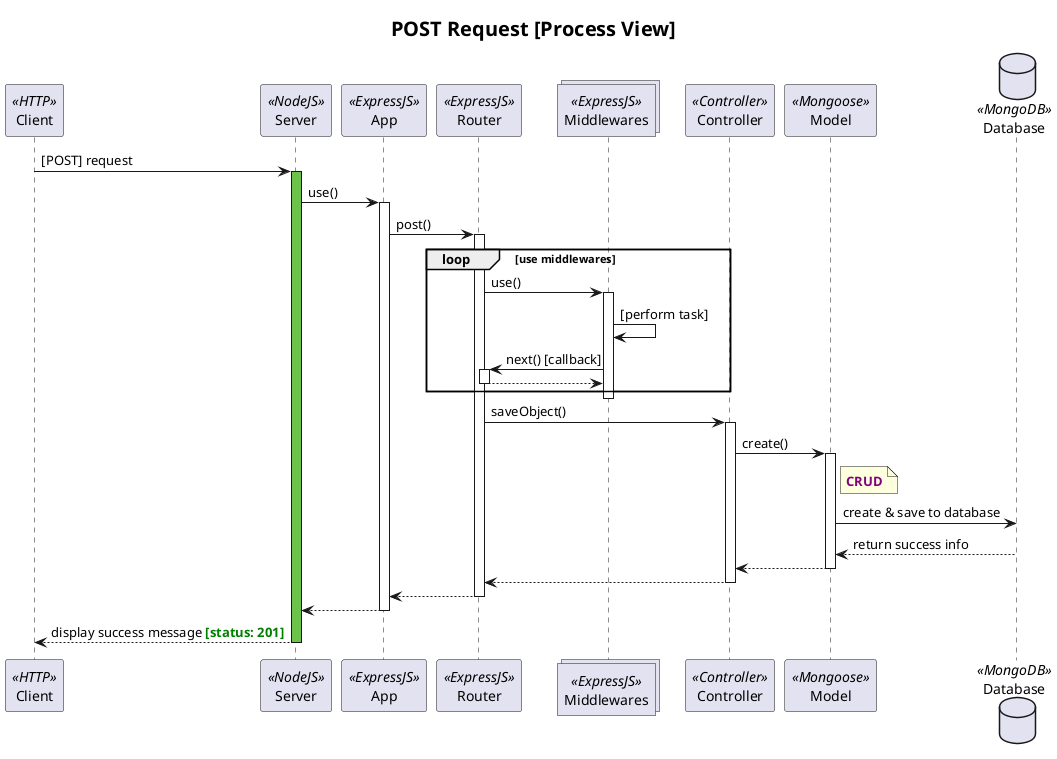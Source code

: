 @startuml

title: <size:20> POST Request [Process View]</size>

' Lifelines
participant Client as cl <<HTTP>>
participant Server as node <<NodeJS>>
participant App as app <<ExpressJS>>
participant Router as r <<ExpressJS>>
collections Middlewares as mds <<ExpressJS>>
participant Controller as c <<Controller>>
participant Model as m <<Mongoose>>
database Database as db <<MongoDB>>


' Sequence
cl -> node : [POST] request
activate node #6cc24a

node -> app : use()
    activate app
    app -> r : post()
        activate r
            loop use middlewares
            r -> mds : use()
            activate mds
                mds -> mds : [perform task]
                mds -> r : next() [callback]
                activate r
                r --> mds
                deactivate r
            end
            deactivate mds
            r -> c : saveObject()
            activate c
                c -> m : create()
                activate m
                    note right of m
                     **<color purple>CRUD</color>**
                    end note
                    m -> db : create & save to database
                    db --> m : return success info
                    m --> c
                deactivate m
                c --> r
            deactivate c
            r --> app
        deactivate r
        app --> node
    deactivate app
    node --> cl : display success message <font color=green><b>[status: 201]
deactivate node

@enduml